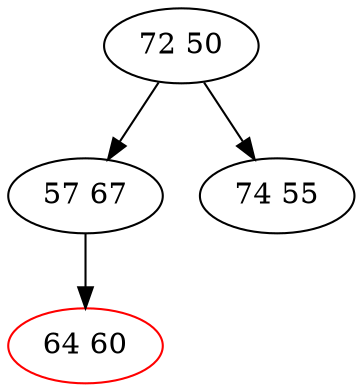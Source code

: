 // Created by rbtree.write_dot()
digraph red_black_tree {
  N139623020643984 [label="72 50", color="black"];
  N139623020644048 [label="57 67", color="black"];
  N139623020644176 [label="64 60", color="red"];
  N139623020644048 -> N139623020644176 ;
  N139623020643984 -> N139623020644048 ;
  N139623020644112 [label="74 55", color="black"];
  N139623020643984 -> N139623020644112 ;
}
